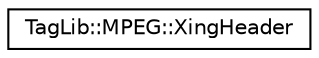 digraph "Graphical Class Hierarchy"
{
  edge [fontname="Helvetica",fontsize="10",labelfontname="Helvetica",labelfontsize="10"];
  node [fontname="Helvetica",fontsize="10",shape=record];
  rankdir="LR";
  Node1 [label="TagLib::MPEG::XingHeader",height=0.2,width=0.4,color="black", fillcolor="white", style="filled",URL="$class_tag_lib_1_1_m_p_e_g_1_1_xing_header.html",tooltip="An implementation of the Xing VBR headers. "];
}
